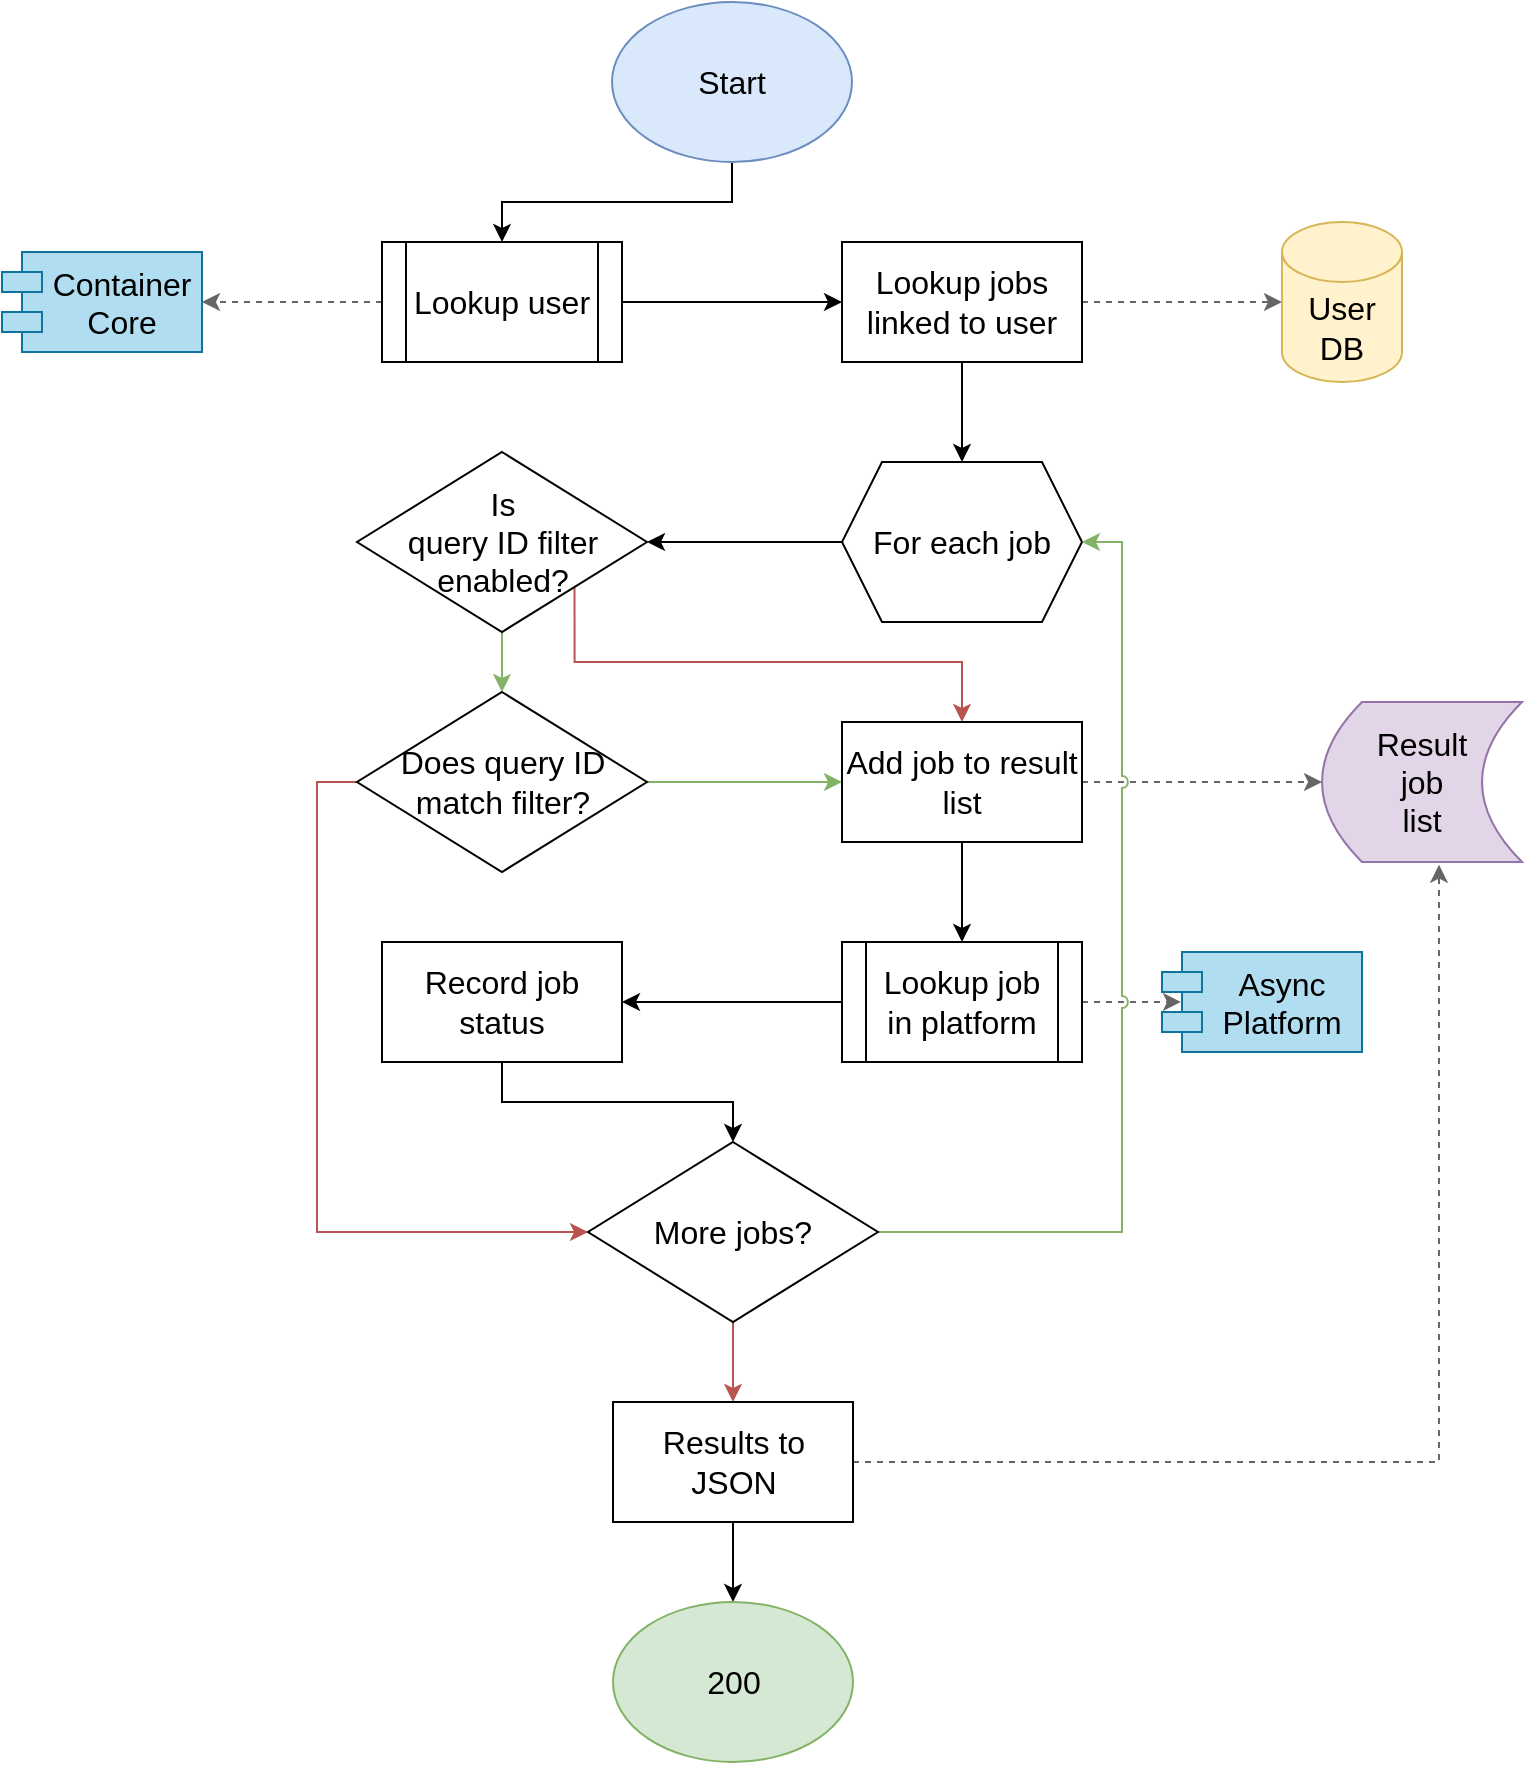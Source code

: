 <mxfile version="20.6.0" type="device"><diagram id="31r-yyVyAibmiKQ_gyJf" name="Page-1"><mxGraphModel dx="1591" dy="851" grid="1" gridSize="10" guides="1" tooltips="1" connect="1" arrows="1" fold="1" page="1" pageScale="1" pageWidth="850" pageHeight="1100" math="0" shadow="0"><root><mxCell id="0"/><mxCell id="1" parent="0"/><mxCell id="ZCN88KBTQlXcS8Sb3ZvC-17" style="edgeStyle=orthogonalEdgeStyle;rounded=0;jumpStyle=arc;orthogonalLoop=1;jettySize=auto;html=1;exitX=0.5;exitY=1;exitDx=0;exitDy=0;entryX=0.5;entryY=0;entryDx=0;entryDy=0;strokeColor=#000000;fontSize=16;" edge="1" parent="1" source="ZCN88KBTQlXcS8Sb3ZvC-1" target="ZCN88KBTQlXcS8Sb3ZvC-2"><mxGeometry relative="1" as="geometry"><Array as="points"><mxPoint x="365" y="100"/><mxPoint x="250" y="100"/></Array></mxGeometry></mxCell><mxCell id="ZCN88KBTQlXcS8Sb3ZvC-1" value="Start" style="ellipse;whiteSpace=wrap;html=1;fontSize=16;fillColor=#dae8fc;strokeColor=#6c8ebf;" vertex="1" parent="1"><mxGeometry x="305" width="120" height="80" as="geometry"/></mxCell><mxCell id="ZCN88KBTQlXcS8Sb3ZvC-18" style="edgeStyle=orthogonalEdgeStyle;rounded=0;jumpStyle=arc;orthogonalLoop=1;jettySize=auto;html=1;exitX=1;exitY=0.5;exitDx=0;exitDy=0;entryX=0;entryY=0.5;entryDx=0;entryDy=0;strokeColor=#000000;fontSize=16;" edge="1" parent="1" source="ZCN88KBTQlXcS8Sb3ZvC-2" target="ZCN88KBTQlXcS8Sb3ZvC-3"><mxGeometry relative="1" as="geometry"/></mxCell><mxCell id="ZCN88KBTQlXcS8Sb3ZvC-21" style="edgeStyle=orthogonalEdgeStyle;rounded=0;jumpStyle=arc;orthogonalLoop=1;jettySize=auto;html=1;exitX=0;exitY=0.5;exitDx=0;exitDy=0;entryX=1;entryY=0.5;entryDx=0;entryDy=0;strokeColor=#666666;fontSize=16;dashed=1;" edge="1" parent="1" source="ZCN88KBTQlXcS8Sb3ZvC-2" target="ZCN88KBTQlXcS8Sb3ZvC-15"><mxGeometry relative="1" as="geometry"/></mxCell><mxCell id="ZCN88KBTQlXcS8Sb3ZvC-2" value="Lookup user" style="shape=process;whiteSpace=wrap;html=1;backgroundOutline=1;fontSize=16;" vertex="1" parent="1"><mxGeometry x="190" y="120" width="120" height="60" as="geometry"/></mxCell><mxCell id="ZCN88KBTQlXcS8Sb3ZvC-19" style="edgeStyle=orthogonalEdgeStyle;rounded=0;jumpStyle=arc;orthogonalLoop=1;jettySize=auto;html=1;exitX=0.5;exitY=1;exitDx=0;exitDy=0;entryX=0.5;entryY=0;entryDx=0;entryDy=0;strokeColor=#000000;fontSize=16;" edge="1" parent="1" source="ZCN88KBTQlXcS8Sb3ZvC-3" target="ZCN88KBTQlXcS8Sb3ZvC-4"><mxGeometry relative="1" as="geometry"/></mxCell><mxCell id="ZCN88KBTQlXcS8Sb3ZvC-22" style="edgeStyle=orthogonalEdgeStyle;rounded=0;jumpStyle=arc;orthogonalLoop=1;jettySize=auto;html=1;exitX=1;exitY=0.5;exitDx=0;exitDy=0;entryX=0;entryY=0.5;entryDx=0;entryDy=0;entryPerimeter=0;strokeColor=#666666;fontSize=16;dashed=1;" edge="1" parent="1" source="ZCN88KBTQlXcS8Sb3ZvC-3" target="ZCN88KBTQlXcS8Sb3ZvC-13"><mxGeometry relative="1" as="geometry"/></mxCell><mxCell id="ZCN88KBTQlXcS8Sb3ZvC-3" value="Lookup jobs linked to user" style="rounded=0;whiteSpace=wrap;html=1;fontSize=16;" vertex="1" parent="1"><mxGeometry x="420" y="120" width="120" height="60" as="geometry"/></mxCell><mxCell id="ZCN88KBTQlXcS8Sb3ZvC-20" style="edgeStyle=orthogonalEdgeStyle;rounded=0;jumpStyle=arc;orthogonalLoop=1;jettySize=auto;html=1;exitX=0;exitY=0.5;exitDx=0;exitDy=0;entryX=1;entryY=0.5;entryDx=0;entryDy=0;strokeColor=#000000;fontSize=16;" edge="1" parent="1" source="ZCN88KBTQlXcS8Sb3ZvC-4" target="ZCN88KBTQlXcS8Sb3ZvC-5"><mxGeometry relative="1" as="geometry"/></mxCell><mxCell id="ZCN88KBTQlXcS8Sb3ZvC-4" value="For each job" style="shape=hexagon;perimeter=hexagonPerimeter2;whiteSpace=wrap;html=1;fixedSize=1;fontSize=16;" vertex="1" parent="1"><mxGeometry x="420" y="230" width="120" height="80" as="geometry"/></mxCell><mxCell id="ZCN88KBTQlXcS8Sb3ZvC-23" style="edgeStyle=orthogonalEdgeStyle;rounded=0;jumpStyle=arc;orthogonalLoop=1;jettySize=auto;html=1;exitX=0.5;exitY=1;exitDx=0;exitDy=0;entryX=0.5;entryY=0;entryDx=0;entryDy=0;strokeColor=#82b366;fontSize=16;fillColor=#d5e8d4;" edge="1" parent="1" source="ZCN88KBTQlXcS8Sb3ZvC-5" target="ZCN88KBTQlXcS8Sb3ZvC-6"><mxGeometry relative="1" as="geometry"/></mxCell><mxCell id="ZCN88KBTQlXcS8Sb3ZvC-24" style="edgeStyle=orthogonalEdgeStyle;rounded=0;jumpStyle=arc;orthogonalLoop=1;jettySize=auto;html=1;exitX=1;exitY=1;exitDx=0;exitDy=0;entryX=0.5;entryY=0;entryDx=0;entryDy=0;strokeColor=#b85450;fontSize=16;fillColor=#f8cecc;" edge="1" parent="1" source="ZCN88KBTQlXcS8Sb3ZvC-5" target="ZCN88KBTQlXcS8Sb3ZvC-7"><mxGeometry relative="1" as="geometry"><Array as="points"><mxPoint x="286" y="330"/><mxPoint x="480" y="330"/></Array></mxGeometry></mxCell><mxCell id="ZCN88KBTQlXcS8Sb3ZvC-5" value="Is&lt;br&gt;query ID filter enabled?" style="rhombus;whiteSpace=wrap;html=1;fontSize=16;" vertex="1" parent="1"><mxGeometry x="177.5" y="225" width="145" height="90" as="geometry"/></mxCell><mxCell id="ZCN88KBTQlXcS8Sb3ZvC-28" style="edgeStyle=orthogonalEdgeStyle;rounded=0;jumpStyle=arc;orthogonalLoop=1;jettySize=auto;html=1;exitX=1;exitY=0.5;exitDx=0;exitDy=0;strokeColor=#82b366;fontSize=16;fillColor=#d5e8d4;" edge="1" parent="1" source="ZCN88KBTQlXcS8Sb3ZvC-6" target="ZCN88KBTQlXcS8Sb3ZvC-7"><mxGeometry relative="1" as="geometry"/></mxCell><mxCell id="ZCN88KBTQlXcS8Sb3ZvC-29" style="edgeStyle=orthogonalEdgeStyle;rounded=0;jumpStyle=arc;orthogonalLoop=1;jettySize=auto;html=1;exitX=0;exitY=0.5;exitDx=0;exitDy=0;entryX=0;entryY=0.5;entryDx=0;entryDy=0;strokeColor=#b85450;fontSize=16;fillColor=#f8cecc;" edge="1" parent="1" source="ZCN88KBTQlXcS8Sb3ZvC-6" target="ZCN88KBTQlXcS8Sb3ZvC-10"><mxGeometry relative="1" as="geometry"/></mxCell><mxCell id="ZCN88KBTQlXcS8Sb3ZvC-6" value="Does query ID match filter?" style="rhombus;whiteSpace=wrap;html=1;fontSize=16;" vertex="1" parent="1"><mxGeometry x="177.5" y="345" width="145" height="90" as="geometry"/></mxCell><mxCell id="ZCN88KBTQlXcS8Sb3ZvC-25" style="edgeStyle=orthogonalEdgeStyle;rounded=0;jumpStyle=arc;orthogonalLoop=1;jettySize=auto;html=1;exitX=0.5;exitY=1;exitDx=0;exitDy=0;entryX=0.5;entryY=0;entryDx=0;entryDy=0;strokeColor=#000000;fontSize=16;" edge="1" parent="1" source="ZCN88KBTQlXcS8Sb3ZvC-7" target="ZCN88KBTQlXcS8Sb3ZvC-8"><mxGeometry relative="1" as="geometry"/></mxCell><mxCell id="ZCN88KBTQlXcS8Sb3ZvC-31" style="edgeStyle=orthogonalEdgeStyle;rounded=0;jumpStyle=arc;orthogonalLoop=1;jettySize=auto;html=1;exitX=1;exitY=0.5;exitDx=0;exitDy=0;entryX=0;entryY=0.5;entryDx=0;entryDy=0;strokeColor=#666666;fontSize=16;dashed=1;" edge="1" parent="1" source="ZCN88KBTQlXcS8Sb3ZvC-7" target="ZCN88KBTQlXcS8Sb3ZvC-14"><mxGeometry relative="1" as="geometry"/></mxCell><mxCell id="ZCN88KBTQlXcS8Sb3ZvC-7" value="Add job to result list" style="rounded=0;whiteSpace=wrap;html=1;fontSize=16;" vertex="1" parent="1"><mxGeometry x="420" y="360" width="120" height="60" as="geometry"/></mxCell><mxCell id="ZCN88KBTQlXcS8Sb3ZvC-26" style="edgeStyle=orthogonalEdgeStyle;rounded=0;jumpStyle=arc;orthogonalLoop=1;jettySize=auto;html=1;exitX=0;exitY=0.5;exitDx=0;exitDy=0;entryX=1;entryY=0.5;entryDx=0;entryDy=0;strokeColor=#000000;fontSize=16;" edge="1" parent="1" source="ZCN88KBTQlXcS8Sb3ZvC-8" target="ZCN88KBTQlXcS8Sb3ZvC-9"><mxGeometry relative="1" as="geometry"/></mxCell><mxCell id="ZCN88KBTQlXcS8Sb3ZvC-32" style="edgeStyle=orthogonalEdgeStyle;rounded=0;jumpStyle=arc;orthogonalLoop=1;jettySize=auto;html=1;exitX=1;exitY=0.5;exitDx=0;exitDy=0;entryX=0.095;entryY=0.499;entryDx=0;entryDy=0;entryPerimeter=0;strokeColor=#666666;fontSize=16;dashed=1;" edge="1" parent="1" source="ZCN88KBTQlXcS8Sb3ZvC-8" target="ZCN88KBTQlXcS8Sb3ZvC-16"><mxGeometry relative="1" as="geometry"/></mxCell><mxCell id="ZCN88KBTQlXcS8Sb3ZvC-8" value="Lookup job in platform" style="shape=process;whiteSpace=wrap;html=1;backgroundOutline=1;fontSize=16;" vertex="1" parent="1"><mxGeometry x="420" y="470" width="120" height="60" as="geometry"/></mxCell><mxCell id="ZCN88KBTQlXcS8Sb3ZvC-27" style="edgeStyle=orthogonalEdgeStyle;rounded=0;jumpStyle=arc;orthogonalLoop=1;jettySize=auto;html=1;exitX=0.5;exitY=1;exitDx=0;exitDy=0;entryX=0.5;entryY=0;entryDx=0;entryDy=0;strokeColor=#000000;fontSize=16;" edge="1" parent="1" source="ZCN88KBTQlXcS8Sb3ZvC-9" target="ZCN88KBTQlXcS8Sb3ZvC-10"><mxGeometry relative="1" as="geometry"/></mxCell><mxCell id="ZCN88KBTQlXcS8Sb3ZvC-9" value="Record job status" style="rounded=0;whiteSpace=wrap;html=1;fontSize=16;" vertex="1" parent="1"><mxGeometry x="190" y="470" width="120" height="60" as="geometry"/></mxCell><mxCell id="ZCN88KBTQlXcS8Sb3ZvC-30" style="edgeStyle=orthogonalEdgeStyle;rounded=0;jumpStyle=arc;orthogonalLoop=1;jettySize=auto;html=1;exitX=1;exitY=0.5;exitDx=0;exitDy=0;entryX=1;entryY=0.5;entryDx=0;entryDy=0;strokeColor=#82b366;fontSize=16;fillColor=#d5e8d4;" edge="1" parent="1" source="ZCN88KBTQlXcS8Sb3ZvC-10" target="ZCN88KBTQlXcS8Sb3ZvC-4"><mxGeometry relative="1" as="geometry"/></mxCell><mxCell id="ZCN88KBTQlXcS8Sb3ZvC-33" style="edgeStyle=orthogonalEdgeStyle;rounded=0;jumpStyle=arc;orthogonalLoop=1;jettySize=auto;html=1;exitX=0.5;exitY=1;exitDx=0;exitDy=0;entryX=0.5;entryY=0;entryDx=0;entryDy=0;strokeColor=#b85450;fontSize=16;fillColor=#f8cecc;" edge="1" parent="1" source="ZCN88KBTQlXcS8Sb3ZvC-10" target="ZCN88KBTQlXcS8Sb3ZvC-11"><mxGeometry relative="1" as="geometry"/></mxCell><mxCell id="ZCN88KBTQlXcS8Sb3ZvC-10" value="More jobs?" style="rhombus;whiteSpace=wrap;html=1;fontSize=16;" vertex="1" parent="1"><mxGeometry x="293" y="570" width="145" height="90" as="geometry"/></mxCell><mxCell id="ZCN88KBTQlXcS8Sb3ZvC-34" style="edgeStyle=orthogonalEdgeStyle;rounded=0;jumpStyle=arc;orthogonalLoop=1;jettySize=auto;html=1;exitX=0.5;exitY=1;exitDx=0;exitDy=0;entryX=0.5;entryY=0;entryDx=0;entryDy=0;strokeColor=#000000;fontSize=16;" edge="1" parent="1" source="ZCN88KBTQlXcS8Sb3ZvC-11" target="ZCN88KBTQlXcS8Sb3ZvC-12"><mxGeometry relative="1" as="geometry"/></mxCell><mxCell id="ZCN88KBTQlXcS8Sb3ZvC-35" style="edgeStyle=orthogonalEdgeStyle;rounded=0;jumpStyle=arc;orthogonalLoop=1;jettySize=auto;html=1;exitX=1;exitY=0.5;exitDx=0;exitDy=0;entryX=0.585;entryY=1.017;entryDx=0;entryDy=0;entryPerimeter=0;strokeColor=#666666;fontSize=16;dashed=1;" edge="1" parent="1" source="ZCN88KBTQlXcS8Sb3ZvC-11" target="ZCN88KBTQlXcS8Sb3ZvC-14"><mxGeometry relative="1" as="geometry"/></mxCell><mxCell id="ZCN88KBTQlXcS8Sb3ZvC-11" value="Results to JSON" style="rounded=0;whiteSpace=wrap;html=1;fontSize=16;" vertex="1" parent="1"><mxGeometry x="305.5" y="700" width="120" height="60" as="geometry"/></mxCell><mxCell id="ZCN88KBTQlXcS8Sb3ZvC-12" value="200" style="ellipse;whiteSpace=wrap;html=1;fontSize=16;fillColor=#d5e8d4;strokeColor=#82b366;" vertex="1" parent="1"><mxGeometry x="305.5" y="800" width="120" height="80" as="geometry"/></mxCell><mxCell id="ZCN88KBTQlXcS8Sb3ZvC-13" value="User DB" style="shape=cylinder3;whiteSpace=wrap;html=1;boundedLbl=1;backgroundOutline=1;size=15;fontSize=16;fillColor=#fff2cc;strokeColor=#d6b656;" vertex="1" parent="1"><mxGeometry x="640" y="110" width="60" height="80" as="geometry"/></mxCell><mxCell id="ZCN88KBTQlXcS8Sb3ZvC-14" value="Result&lt;br&gt;job&lt;br&gt;list" style="shape=dataStorage;whiteSpace=wrap;html=1;fixedSize=1;fontSize=16;fillColor=#e1d5e7;strokeColor=#9673a6;" vertex="1" parent="1"><mxGeometry x="660" y="350" width="100" height="80" as="geometry"/></mxCell><mxCell id="ZCN88KBTQlXcS8Sb3ZvC-15" value="Container&#10;Core" style="shape=module;align=left;spacingLeft=20;align=center;verticalAlign=top;fontSize=16;fillColor=#b1ddf0;strokeColor=#10739e;" vertex="1" parent="1"><mxGeometry y="125" width="100" height="50" as="geometry"/></mxCell><mxCell id="ZCN88KBTQlXcS8Sb3ZvC-16" value="Async&#10;Platform" style="shape=module;align=left;spacingLeft=20;align=center;verticalAlign=top;fontSize=16;fillColor=#b1ddf0;strokeColor=#10739e;" vertex="1" parent="1"><mxGeometry x="580" y="475" width="100" height="50" as="geometry"/></mxCell></root></mxGraphModel></diagram></mxfile>